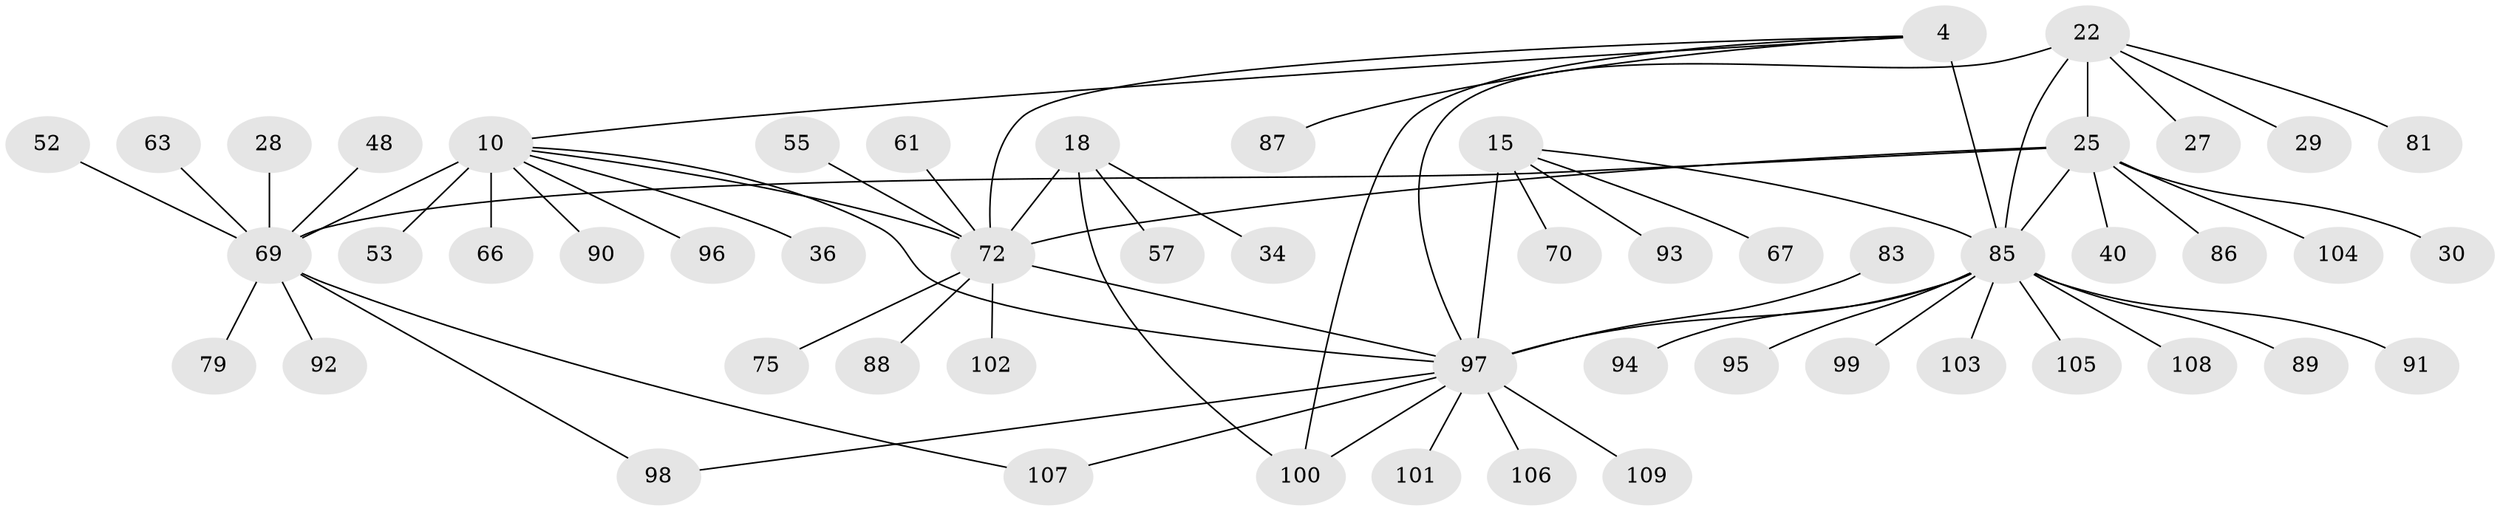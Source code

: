 // original degree distribution, {11: 0.009174311926605505, 6: 0.045871559633027525, 8: 0.027522935779816515, 13: 0.009174311926605505, 7: 0.05504587155963303, 9: 0.027522935779816515, 10: 0.01834862385321101, 5: 0.027522935779816515, 12: 0.009174311926605505, 1: 0.5779816513761468, 2: 0.1559633027522936, 4: 0.009174311926605505, 3: 0.027522935779816515}
// Generated by graph-tools (version 1.1) at 2025/58/03/04/25 21:58:14]
// undirected, 54 vertices, 65 edges
graph export_dot {
graph [start="1"]
  node [color=gray90,style=filled];
  4 [super="+2"];
  10 [super="+9"];
  15 [super="+14"];
  18 [super="+17"];
  22 [super="+21"];
  25 [super="+24+23"];
  27;
  28;
  29;
  30;
  34;
  36;
  40;
  48;
  52;
  53;
  55;
  57;
  61;
  63;
  66;
  67;
  69 [super="+8+26"];
  70;
  72 [super="+20+33+35+39+41+46+50"];
  75;
  79;
  81;
  83 [super="+54"];
  85 [super="+71+31+43+45+47+59+77+78+84"];
  86;
  87;
  88;
  89 [super="+80"];
  90 [super="+76"];
  91;
  92 [super="+60"];
  93 [super="+65"];
  94;
  95;
  96;
  97 [super="+56+68+74"];
  98;
  99;
  100 [super="+49+64"];
  101 [super="+37"];
  102 [super="+38"];
  103;
  104 [super="+62"];
  105 [super="+51"];
  106;
  107 [super="+82"];
  108;
  109;
  4 -- 87;
  4 -- 10;
  4 -- 100;
  4 -- 72;
  4 -- 85 [weight=6];
  10 -- 36;
  10 -- 96;
  10 -- 66;
  10 -- 53;
  10 -- 90;
  10 -- 72;
  10 -- 97;
  10 -- 69 [weight=6];
  15 -- 85;
  15 -- 67;
  15 -- 70;
  15 -- 93;
  15 -- 97 [weight=6];
  18 -- 34;
  18 -- 57;
  18 -- 100;
  18 -- 72 [weight=6];
  22 -- 25 [weight=6];
  22 -- 27;
  22 -- 29;
  22 -- 81;
  22 -- 97 [weight=2];
  22 -- 85;
  25 -- 30;
  25 -- 40;
  25 -- 86;
  25 -- 104;
  25 -- 72;
  25 -- 85 [weight=2];
  25 -- 69;
  28 -- 69;
  48 -- 69;
  52 -- 69;
  55 -- 72;
  61 -- 72;
  63 -- 69;
  69 -- 98;
  69 -- 107;
  69 -- 79;
  69 -- 92;
  72 -- 75;
  72 -- 88;
  72 -- 102;
  72 -- 97;
  83 -- 97;
  85 -- 89;
  85 -- 91;
  85 -- 94;
  85 -- 95;
  85 -- 99;
  85 -- 103;
  85 -- 105;
  85 -- 108;
  85 -- 97;
  97 -- 98;
  97 -- 100;
  97 -- 101;
  97 -- 106;
  97 -- 107;
  97 -- 109;
}

